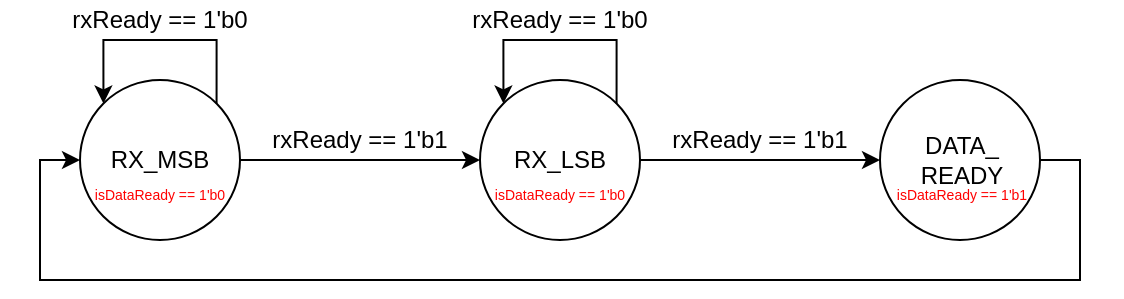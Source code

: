 <mxfile version="14.1.8" type="device"><diagram id="PuR2dtDE3F52RBm85NFP" name="第1頁"><mxGraphModel dx="788" dy="560" grid="1" gridSize="10" guides="1" tooltips="1" connect="1" arrows="1" fold="1" page="1" pageScale="1" pageWidth="3300" pageHeight="4681" math="0" shadow="0"><root><mxCell id="0"/><mxCell id="1" parent="0"/><mxCell id="QInQEeDFn0sv1LhSQ-OV-4" style="edgeStyle=orthogonalEdgeStyle;rounded=0;orthogonalLoop=1;jettySize=auto;html=1;entryX=0;entryY=0.5;entryDx=0;entryDy=0;" parent="1" source="QInQEeDFn0sv1LhSQ-OV-1" target="QInQEeDFn0sv1LhSQ-OV-2" edge="1"><mxGeometry relative="1" as="geometry"/></mxCell><mxCell id="QInQEeDFn0sv1LhSQ-OV-1" value="RX_MSB" style="ellipse;whiteSpace=wrap;html=1;aspect=fixed;" parent="1" vertex="1"><mxGeometry x="160" y="240" width="80" height="80" as="geometry"/></mxCell><mxCell id="QInQEeDFn0sv1LhSQ-OV-10" style="edgeStyle=orthogonalEdgeStyle;rounded=0;orthogonalLoop=1;jettySize=auto;html=1;entryX=0;entryY=0.5;entryDx=0;entryDy=0;" parent="1" source="QInQEeDFn0sv1LhSQ-OV-2" target="QInQEeDFn0sv1LhSQ-OV-3" edge="1"><mxGeometry relative="1" as="geometry"/></mxCell><mxCell id="QInQEeDFn0sv1LhSQ-OV-2" value="RX_LSB" style="ellipse;whiteSpace=wrap;html=1;aspect=fixed;" parent="1" vertex="1"><mxGeometry x="360" y="240" width="80" height="80" as="geometry"/></mxCell><mxCell id="QInQEeDFn0sv1LhSQ-OV-16" style="edgeStyle=orthogonalEdgeStyle;rounded=0;orthogonalLoop=1;jettySize=auto;html=1;exitX=1;exitY=0.5;exitDx=0;exitDy=0;entryX=0;entryY=0.5;entryDx=0;entryDy=0;" parent="1" source="QInQEeDFn0sv1LhSQ-OV-3" target="QInQEeDFn0sv1LhSQ-OV-1" edge="1"><mxGeometry relative="1" as="geometry"><Array as="points"><mxPoint x="660" y="280"/><mxPoint x="660" y="340"/><mxPoint x="140" y="340"/><mxPoint x="140" y="280"/></Array></mxGeometry></mxCell><mxCell id="QInQEeDFn0sv1LhSQ-OV-3" value="" style="ellipse;whiteSpace=wrap;html=1;aspect=fixed;" parent="1" vertex="1"><mxGeometry x="560" y="240" width="80" height="80" as="geometry"/></mxCell><mxCell id="QInQEeDFn0sv1LhSQ-OV-5" value="rxReady == 1'b1" style="text;html=1;strokeColor=none;fillColor=none;align=center;verticalAlign=middle;whiteSpace=wrap;rounded=0;" parent="1" vertex="1"><mxGeometry x="240" y="260" width="120" height="20" as="geometry"/></mxCell><mxCell id="QInQEeDFn0sv1LhSQ-OV-8" value="rxReady == 1'b0" style="text;html=1;strokeColor=none;fillColor=none;align=center;verticalAlign=middle;whiteSpace=wrap;rounded=0;" parent="1" vertex="1"><mxGeometry x="140" y="200" width="120" height="20" as="geometry"/></mxCell><mxCell id="QInQEeDFn0sv1LhSQ-OV-11" value="rxReady == 1'b1" style="text;html=1;strokeColor=none;fillColor=none;align=center;verticalAlign=middle;whiteSpace=wrap;rounded=0;" parent="1" vertex="1"><mxGeometry x="440" y="260" width="120" height="20" as="geometry"/></mxCell><mxCell id="QInQEeDFn0sv1LhSQ-OV-13" style="edgeStyle=orthogonalEdgeStyle;rounded=0;orthogonalLoop=1;jettySize=auto;html=1;exitX=1;exitY=0;exitDx=0;exitDy=0;entryX=0;entryY=0;entryDx=0;entryDy=0;" parent="1" source="QInQEeDFn0sv1LhSQ-OV-1" target="QInQEeDFn0sv1LhSQ-OV-1" edge="1"><mxGeometry relative="1" as="geometry"><Array as="points"><mxPoint x="228" y="220"/><mxPoint x="172" y="220"/></Array></mxGeometry></mxCell><mxCell id="QInQEeDFn0sv1LhSQ-OV-14" style="edgeStyle=orthogonalEdgeStyle;rounded=0;orthogonalLoop=1;jettySize=auto;html=1;exitX=1;exitY=0;exitDx=0;exitDy=0;entryX=0;entryY=0;entryDx=0;entryDy=0;" parent="1" edge="1"><mxGeometry relative="1" as="geometry"><mxPoint x="428.284" y="251.716" as="sourcePoint"/><mxPoint x="371.716" y="251.716" as="targetPoint"/><Array as="points"><mxPoint x="428" y="220"/><mxPoint x="372" y="220"/></Array></mxGeometry></mxCell><mxCell id="QInQEeDFn0sv1LhSQ-OV-15" value="rxReady == 1'b0" style="text;html=1;strokeColor=none;fillColor=none;align=center;verticalAlign=middle;whiteSpace=wrap;rounded=0;" parent="1" vertex="1"><mxGeometry x="340" y="200" width="120" height="20" as="geometry"/></mxCell><mxCell id="QInQEeDFn0sv1LhSQ-OV-17" value="&lt;font color=&quot;#ff0000&quot; style=&quot;font-size: 7px&quot;&gt;isDataReady == 1'b1&lt;/font&gt;" style="text;html=1;strokeColor=none;fillColor=none;align=center;verticalAlign=middle;whiteSpace=wrap;rounded=0;" parent="1" vertex="1"><mxGeometry x="521" y="286" width="160" height="20" as="geometry"/></mxCell><mxCell id="I9vOHYzLRHS0SO04gMUS-1" value="DATA_&lt;br&gt;READY" style="text;html=1;strokeColor=none;fillColor=none;align=center;verticalAlign=middle;whiteSpace=wrap;rounded=0;" vertex="1" parent="1"><mxGeometry x="561" y="270" width="80" height="20" as="geometry"/></mxCell><mxCell id="I9vOHYzLRHS0SO04gMUS-2" value="&lt;font color=&quot;#ff0000&quot; style=&quot;font-size: 7px&quot;&gt;isDataReady == 1'b0&lt;/font&gt;" style="text;html=1;strokeColor=none;fillColor=none;align=center;verticalAlign=middle;whiteSpace=wrap;rounded=0;" vertex="1" parent="1"><mxGeometry x="320" y="286" width="160" height="20" as="geometry"/></mxCell><mxCell id="I9vOHYzLRHS0SO04gMUS-3" value="&lt;font color=&quot;#ff0000&quot; style=&quot;font-size: 7px&quot;&gt;isDataReady == 1'b0&lt;/font&gt;" style="text;html=1;strokeColor=none;fillColor=none;align=center;verticalAlign=middle;whiteSpace=wrap;rounded=0;" vertex="1" parent="1"><mxGeometry x="120" y="286" width="160" height="20" as="geometry"/></mxCell></root></mxGraphModel></diagram></mxfile>